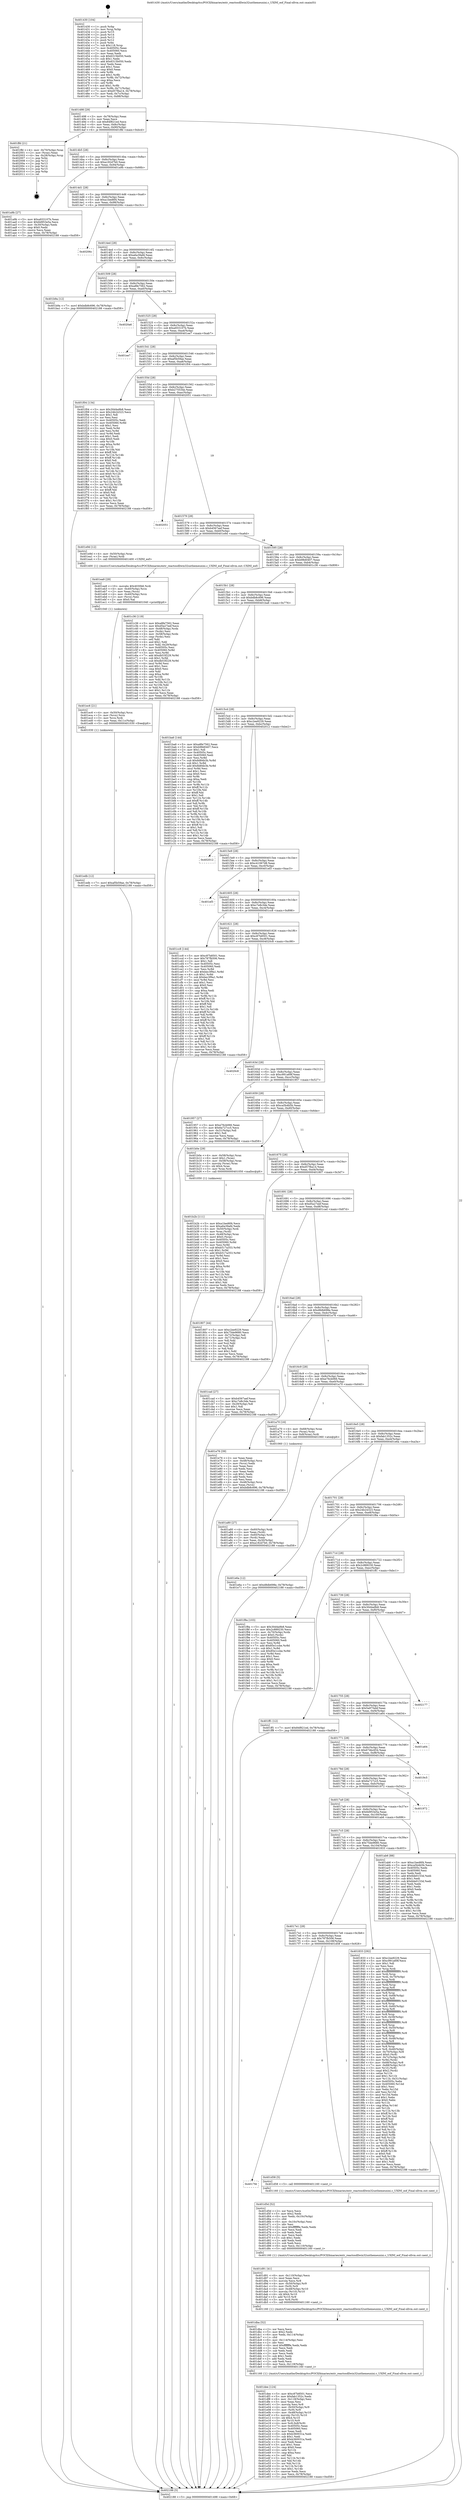 digraph "0x401430" {
  label = "0x401430 (/mnt/c/Users/mathe/Desktop/tcc/POCII/binaries/extr_reactosdllwin32uxthemeuxini.c_UXINI_eof_Final-ollvm.out::main(0))"
  labelloc = "t"
  node[shape=record]

  Entry [label="",width=0.3,height=0.3,shape=circle,fillcolor=black,style=filled]
  "0x401498" [label="{
     0x401498 [29]\l
     | [instrs]\l
     &nbsp;&nbsp;0x401498 \<+3\>: mov -0x78(%rbp),%eax\l
     &nbsp;&nbsp;0x40149b \<+2\>: mov %eax,%ecx\l
     &nbsp;&nbsp;0x40149d \<+6\>: sub $0x84f821ed,%ecx\l
     &nbsp;&nbsp;0x4014a3 \<+6\>: mov %eax,-0x8c(%rbp)\l
     &nbsp;&nbsp;0x4014a9 \<+6\>: mov %ecx,-0x90(%rbp)\l
     &nbsp;&nbsp;0x4014af \<+6\>: je 0000000000401ffd \<main+0xbcd\>\l
  }"]
  "0x401ffd" [label="{
     0x401ffd [21]\l
     | [instrs]\l
     &nbsp;&nbsp;0x401ffd \<+4\>: mov -0x70(%rbp),%rax\l
     &nbsp;&nbsp;0x402001 \<+2\>: mov (%rax),%eax\l
     &nbsp;&nbsp;0x402003 \<+4\>: lea -0x28(%rbp),%rsp\l
     &nbsp;&nbsp;0x402007 \<+1\>: pop %rbx\l
     &nbsp;&nbsp;0x402008 \<+2\>: pop %r12\l
     &nbsp;&nbsp;0x40200a \<+2\>: pop %r13\l
     &nbsp;&nbsp;0x40200c \<+2\>: pop %r14\l
     &nbsp;&nbsp;0x40200e \<+2\>: pop %r15\l
     &nbsp;&nbsp;0x402010 \<+1\>: pop %rbp\l
     &nbsp;&nbsp;0x402011 \<+1\>: ret\l
  }"]
  "0x4014b5" [label="{
     0x4014b5 [28]\l
     | [instrs]\l
     &nbsp;&nbsp;0x4014b5 \<+5\>: jmp 00000000004014ba \<main+0x8a\>\l
     &nbsp;&nbsp;0x4014ba \<+6\>: mov -0x8c(%rbp),%eax\l
     &nbsp;&nbsp;0x4014c0 \<+5\>: sub $0xa182d7b0,%eax\l
     &nbsp;&nbsp;0x4014c5 \<+6\>: mov %eax,-0x94(%rbp)\l
     &nbsp;&nbsp;0x4014cb \<+6\>: je 0000000000401a9b \<main+0x66b\>\l
  }"]
  Exit [label="",width=0.3,height=0.3,shape=circle,fillcolor=black,style=filled,peripheries=2]
  "0x401a9b" [label="{
     0x401a9b [27]\l
     | [instrs]\l
     &nbsp;&nbsp;0x401a9b \<+5\>: mov $0xa933107b,%eax\l
     &nbsp;&nbsp;0x401aa0 \<+5\>: mov $0x6d953e5a,%ecx\l
     &nbsp;&nbsp;0x401aa5 \<+3\>: mov -0x30(%rbp),%edx\l
     &nbsp;&nbsp;0x401aa8 \<+3\>: cmp $0x0,%edx\l
     &nbsp;&nbsp;0x401aab \<+3\>: cmove %ecx,%eax\l
     &nbsp;&nbsp;0x401aae \<+3\>: mov %eax,-0x78(%rbp)\l
     &nbsp;&nbsp;0x401ab1 \<+5\>: jmp 0000000000402188 \<main+0xd58\>\l
  }"]
  "0x4014d1" [label="{
     0x4014d1 [28]\l
     | [instrs]\l
     &nbsp;&nbsp;0x4014d1 \<+5\>: jmp 00000000004014d6 \<main+0xa6\>\l
     &nbsp;&nbsp;0x4014d6 \<+6\>: mov -0x8c(%rbp),%eax\l
     &nbsp;&nbsp;0x4014dc \<+5\>: sub $0xa1bed6f4,%eax\l
     &nbsp;&nbsp;0x4014e1 \<+6\>: mov %eax,-0x98(%rbp)\l
     &nbsp;&nbsp;0x4014e7 \<+6\>: je 000000000040206c \<main+0xc3c\>\l
  }"]
  "0x401edb" [label="{
     0x401edb [12]\l
     | [instrs]\l
     &nbsp;&nbsp;0x401edb \<+7\>: movl $0xaf5b59ae,-0x78(%rbp)\l
     &nbsp;&nbsp;0x401ee2 \<+5\>: jmp 0000000000402188 \<main+0xd58\>\l
  }"]
  "0x40206c" [label="{
     0x40206c\l
  }", style=dashed]
  "0x4014ed" [label="{
     0x4014ed [28]\l
     | [instrs]\l
     &nbsp;&nbsp;0x4014ed \<+5\>: jmp 00000000004014f2 \<main+0xc2\>\l
     &nbsp;&nbsp;0x4014f2 \<+6\>: mov -0x8c(%rbp),%eax\l
     &nbsp;&nbsp;0x4014f8 \<+5\>: sub $0xa6a39afd,%eax\l
     &nbsp;&nbsp;0x4014fd \<+6\>: mov %eax,-0x9c(%rbp)\l
     &nbsp;&nbsp;0x401503 \<+6\>: je 0000000000401b9a \<main+0x76a\>\l
  }"]
  "0x401ec6" [label="{
     0x401ec6 [21]\l
     | [instrs]\l
     &nbsp;&nbsp;0x401ec6 \<+4\>: mov -0x50(%rbp),%rcx\l
     &nbsp;&nbsp;0x401eca \<+3\>: mov (%rcx),%rcx\l
     &nbsp;&nbsp;0x401ecd \<+3\>: mov %rcx,%rdi\l
     &nbsp;&nbsp;0x401ed0 \<+6\>: mov %eax,-0x11c(%rbp)\l
     &nbsp;&nbsp;0x401ed6 \<+5\>: call 0000000000401030 \<free@plt\>\l
     | [calls]\l
     &nbsp;&nbsp;0x401030 \{1\} (unknown)\l
  }"]
  "0x401b9a" [label="{
     0x401b9a [12]\l
     | [instrs]\l
     &nbsp;&nbsp;0x401b9a \<+7\>: movl $0xbdb8c696,-0x78(%rbp)\l
     &nbsp;&nbsp;0x401ba1 \<+5\>: jmp 0000000000402188 \<main+0xd58\>\l
  }"]
  "0x401509" [label="{
     0x401509 [28]\l
     | [instrs]\l
     &nbsp;&nbsp;0x401509 \<+5\>: jmp 000000000040150e \<main+0xde\>\l
     &nbsp;&nbsp;0x40150e \<+6\>: mov -0x8c(%rbp),%eax\l
     &nbsp;&nbsp;0x401514 \<+5\>: sub $0xa8fe7562,%eax\l
     &nbsp;&nbsp;0x401519 \<+6\>: mov %eax,-0xa0(%rbp)\l
     &nbsp;&nbsp;0x40151f \<+6\>: je 00000000004020a6 \<main+0xc76\>\l
  }"]
  "0x401ea9" [label="{
     0x401ea9 [29]\l
     | [instrs]\l
     &nbsp;&nbsp;0x401ea9 \<+10\>: movabs $0x4030b6,%rdi\l
     &nbsp;&nbsp;0x401eb3 \<+4\>: mov -0x40(%rbp),%rcx\l
     &nbsp;&nbsp;0x401eb7 \<+2\>: mov %eax,(%rcx)\l
     &nbsp;&nbsp;0x401eb9 \<+4\>: mov -0x40(%rbp),%rcx\l
     &nbsp;&nbsp;0x401ebd \<+2\>: mov (%rcx),%esi\l
     &nbsp;&nbsp;0x401ebf \<+2\>: mov $0x0,%al\l
     &nbsp;&nbsp;0x401ec1 \<+5\>: call 0000000000401040 \<printf@plt\>\l
     | [calls]\l
     &nbsp;&nbsp;0x401040 \{1\} (unknown)\l
  }"]
  "0x4020a6" [label="{
     0x4020a6\l
  }", style=dashed]
  "0x401525" [label="{
     0x401525 [28]\l
     | [instrs]\l
     &nbsp;&nbsp;0x401525 \<+5\>: jmp 000000000040152a \<main+0xfa\>\l
     &nbsp;&nbsp;0x40152a \<+6\>: mov -0x8c(%rbp),%eax\l
     &nbsp;&nbsp;0x401530 \<+5\>: sub $0xa933107b,%eax\l
     &nbsp;&nbsp;0x401535 \<+6\>: mov %eax,-0xa4(%rbp)\l
     &nbsp;&nbsp;0x40153b \<+6\>: je 0000000000401ee7 \<main+0xab7\>\l
  }"]
  "0x401dee" [label="{
     0x401dee [124]\l
     | [instrs]\l
     &nbsp;&nbsp;0x401dee \<+5\>: mov $0xc87b8501,%ecx\l
     &nbsp;&nbsp;0x401df3 \<+5\>: mov $0xfab1352c,%edx\l
     &nbsp;&nbsp;0x401df8 \<+6\>: mov -0x118(%rbp),%esi\l
     &nbsp;&nbsp;0x401dfe \<+3\>: imul %eax,%esi\l
     &nbsp;&nbsp;0x401e01 \<+3\>: movslq %esi,%r8\l
     &nbsp;&nbsp;0x401e04 \<+4\>: mov -0x50(%rbp),%r9\l
     &nbsp;&nbsp;0x401e08 \<+3\>: mov (%r9),%r9\l
     &nbsp;&nbsp;0x401e0b \<+4\>: mov -0x48(%rbp),%r10\l
     &nbsp;&nbsp;0x401e0f \<+3\>: movslq (%r10),%r10\l
     &nbsp;&nbsp;0x401e12 \<+4\>: shl $0x4,%r10\l
     &nbsp;&nbsp;0x401e16 \<+3\>: add %r10,%r9\l
     &nbsp;&nbsp;0x401e19 \<+4\>: mov %r8,0x8(%r9)\l
     &nbsp;&nbsp;0x401e1d \<+7\>: mov 0x40505c,%eax\l
     &nbsp;&nbsp;0x401e24 \<+7\>: mov 0x405060,%esi\l
     &nbsp;&nbsp;0x401e2b \<+2\>: mov %eax,%edi\l
     &nbsp;&nbsp;0x401e2d \<+6\>: sub $0xb360031a,%edi\l
     &nbsp;&nbsp;0x401e33 \<+3\>: sub $0x1,%edi\l
     &nbsp;&nbsp;0x401e36 \<+6\>: add $0xb360031a,%edi\l
     &nbsp;&nbsp;0x401e3c \<+3\>: imul %edi,%eax\l
     &nbsp;&nbsp;0x401e3f \<+3\>: and $0x1,%eax\l
     &nbsp;&nbsp;0x401e42 \<+3\>: cmp $0x0,%eax\l
     &nbsp;&nbsp;0x401e45 \<+4\>: sete %r11b\l
     &nbsp;&nbsp;0x401e49 \<+3\>: cmp $0xa,%esi\l
     &nbsp;&nbsp;0x401e4c \<+3\>: setl %bl\l
     &nbsp;&nbsp;0x401e4f \<+3\>: mov %r11b,%r14b\l
     &nbsp;&nbsp;0x401e52 \<+3\>: and %bl,%r14b\l
     &nbsp;&nbsp;0x401e55 \<+3\>: xor %bl,%r11b\l
     &nbsp;&nbsp;0x401e58 \<+3\>: or %r11b,%r14b\l
     &nbsp;&nbsp;0x401e5b \<+4\>: test $0x1,%r14b\l
     &nbsp;&nbsp;0x401e5f \<+3\>: cmovne %edx,%ecx\l
     &nbsp;&nbsp;0x401e62 \<+3\>: mov %ecx,-0x78(%rbp)\l
     &nbsp;&nbsp;0x401e65 \<+5\>: jmp 0000000000402188 \<main+0xd58\>\l
  }"]
  "0x401ee7" [label="{
     0x401ee7\l
  }", style=dashed]
  "0x401541" [label="{
     0x401541 [28]\l
     | [instrs]\l
     &nbsp;&nbsp;0x401541 \<+5\>: jmp 0000000000401546 \<main+0x116\>\l
     &nbsp;&nbsp;0x401546 \<+6\>: mov -0x8c(%rbp),%eax\l
     &nbsp;&nbsp;0x40154c \<+5\>: sub $0xaf5b59ae,%eax\l
     &nbsp;&nbsp;0x401551 \<+6\>: mov %eax,-0xa8(%rbp)\l
     &nbsp;&nbsp;0x401557 \<+6\>: je 0000000000401f04 \<main+0xad4\>\l
  }"]
  "0x401dba" [label="{
     0x401dba [52]\l
     | [instrs]\l
     &nbsp;&nbsp;0x401dba \<+2\>: xor %ecx,%ecx\l
     &nbsp;&nbsp;0x401dbc \<+5\>: mov $0x2,%edx\l
     &nbsp;&nbsp;0x401dc1 \<+6\>: mov %edx,-0x114(%rbp)\l
     &nbsp;&nbsp;0x401dc7 \<+1\>: cltd\l
     &nbsp;&nbsp;0x401dc8 \<+6\>: mov -0x114(%rbp),%esi\l
     &nbsp;&nbsp;0x401dce \<+2\>: idiv %esi\l
     &nbsp;&nbsp;0x401dd0 \<+6\>: imul $0xfffffffe,%edx,%edx\l
     &nbsp;&nbsp;0x401dd6 \<+2\>: mov %ecx,%edi\l
     &nbsp;&nbsp;0x401dd8 \<+2\>: sub %edx,%edi\l
     &nbsp;&nbsp;0x401dda \<+2\>: mov %ecx,%edx\l
     &nbsp;&nbsp;0x401ddc \<+3\>: sub $0x1,%edx\l
     &nbsp;&nbsp;0x401ddf \<+2\>: add %edx,%edi\l
     &nbsp;&nbsp;0x401de1 \<+2\>: sub %edi,%ecx\l
     &nbsp;&nbsp;0x401de3 \<+6\>: mov %ecx,-0x118(%rbp)\l
     &nbsp;&nbsp;0x401de9 \<+5\>: call 0000000000401160 \<next_i\>\l
     | [calls]\l
     &nbsp;&nbsp;0x401160 \{1\} (/mnt/c/Users/mathe/Desktop/tcc/POCII/binaries/extr_reactosdllwin32uxthemeuxini.c_UXINI_eof_Final-ollvm.out::next_i)\l
  }"]
  "0x401f04" [label="{
     0x401f04 [134]\l
     | [instrs]\l
     &nbsp;&nbsp;0x401f04 \<+5\>: mov $0x30d4a9b8,%eax\l
     &nbsp;&nbsp;0x401f09 \<+5\>: mov $0x24b24323,%ecx\l
     &nbsp;&nbsp;0x401f0e \<+2\>: mov $0x1,%dl\l
     &nbsp;&nbsp;0x401f10 \<+2\>: xor %esi,%esi\l
     &nbsp;&nbsp;0x401f12 \<+7\>: mov 0x40505c,%edi\l
     &nbsp;&nbsp;0x401f19 \<+8\>: mov 0x405060,%r8d\l
     &nbsp;&nbsp;0x401f21 \<+3\>: sub $0x1,%esi\l
     &nbsp;&nbsp;0x401f24 \<+3\>: mov %edi,%r9d\l
     &nbsp;&nbsp;0x401f27 \<+3\>: add %esi,%r9d\l
     &nbsp;&nbsp;0x401f2a \<+4\>: imul %r9d,%edi\l
     &nbsp;&nbsp;0x401f2e \<+3\>: and $0x1,%edi\l
     &nbsp;&nbsp;0x401f31 \<+3\>: cmp $0x0,%edi\l
     &nbsp;&nbsp;0x401f34 \<+4\>: sete %r10b\l
     &nbsp;&nbsp;0x401f38 \<+4\>: cmp $0xa,%r8d\l
     &nbsp;&nbsp;0x401f3c \<+4\>: setl %r11b\l
     &nbsp;&nbsp;0x401f40 \<+3\>: mov %r10b,%bl\l
     &nbsp;&nbsp;0x401f43 \<+3\>: xor $0xff,%bl\l
     &nbsp;&nbsp;0x401f46 \<+3\>: mov %r11b,%r14b\l
     &nbsp;&nbsp;0x401f49 \<+4\>: xor $0xff,%r14b\l
     &nbsp;&nbsp;0x401f4d \<+3\>: xor $0x0,%dl\l
     &nbsp;&nbsp;0x401f50 \<+3\>: mov %bl,%r15b\l
     &nbsp;&nbsp;0x401f53 \<+4\>: and $0x0,%r15b\l
     &nbsp;&nbsp;0x401f57 \<+3\>: and %dl,%r10b\l
     &nbsp;&nbsp;0x401f5a \<+3\>: mov %r14b,%r12b\l
     &nbsp;&nbsp;0x401f5d \<+4\>: and $0x0,%r12b\l
     &nbsp;&nbsp;0x401f61 \<+3\>: and %dl,%r11b\l
     &nbsp;&nbsp;0x401f64 \<+3\>: or %r10b,%r15b\l
     &nbsp;&nbsp;0x401f67 \<+3\>: or %r11b,%r12b\l
     &nbsp;&nbsp;0x401f6a \<+3\>: xor %r12b,%r15b\l
     &nbsp;&nbsp;0x401f6d \<+3\>: or %r14b,%bl\l
     &nbsp;&nbsp;0x401f70 \<+3\>: xor $0xff,%bl\l
     &nbsp;&nbsp;0x401f73 \<+3\>: or $0x0,%dl\l
     &nbsp;&nbsp;0x401f76 \<+2\>: and %dl,%bl\l
     &nbsp;&nbsp;0x401f78 \<+3\>: or %bl,%r15b\l
     &nbsp;&nbsp;0x401f7b \<+4\>: test $0x1,%r15b\l
     &nbsp;&nbsp;0x401f7f \<+3\>: cmovne %ecx,%eax\l
     &nbsp;&nbsp;0x401f82 \<+3\>: mov %eax,-0x78(%rbp)\l
     &nbsp;&nbsp;0x401f85 \<+5\>: jmp 0000000000402188 \<main+0xd58\>\l
  }"]
  "0x40155d" [label="{
     0x40155d [28]\l
     | [instrs]\l
     &nbsp;&nbsp;0x40155d \<+5\>: jmp 0000000000401562 \<main+0x132\>\l
     &nbsp;&nbsp;0x401562 \<+6\>: mov -0x8c(%rbp),%eax\l
     &nbsp;&nbsp;0x401568 \<+5\>: sub $0xb275534e,%eax\l
     &nbsp;&nbsp;0x40156d \<+6\>: mov %eax,-0xac(%rbp)\l
     &nbsp;&nbsp;0x401573 \<+6\>: je 0000000000402051 \<main+0xc21\>\l
  }"]
  "0x401d91" [label="{
     0x401d91 [41]\l
     | [instrs]\l
     &nbsp;&nbsp;0x401d91 \<+6\>: mov -0x110(%rbp),%ecx\l
     &nbsp;&nbsp;0x401d97 \<+3\>: imul %eax,%ecx\l
     &nbsp;&nbsp;0x401d9a \<+3\>: movslq %ecx,%r8\l
     &nbsp;&nbsp;0x401d9d \<+4\>: mov -0x50(%rbp),%r9\l
     &nbsp;&nbsp;0x401da1 \<+3\>: mov (%r9),%r9\l
     &nbsp;&nbsp;0x401da4 \<+4\>: mov -0x48(%rbp),%r10\l
     &nbsp;&nbsp;0x401da8 \<+3\>: movslq (%r10),%r10\l
     &nbsp;&nbsp;0x401dab \<+4\>: shl $0x4,%r10\l
     &nbsp;&nbsp;0x401daf \<+3\>: add %r10,%r9\l
     &nbsp;&nbsp;0x401db2 \<+3\>: mov %r8,(%r9)\l
     &nbsp;&nbsp;0x401db5 \<+5\>: call 0000000000401160 \<next_i\>\l
     | [calls]\l
     &nbsp;&nbsp;0x401160 \{1\} (/mnt/c/Users/mathe/Desktop/tcc/POCII/binaries/extr_reactosdllwin32uxthemeuxini.c_UXINI_eof_Final-ollvm.out::next_i)\l
  }"]
  "0x402051" [label="{
     0x402051\l
  }", style=dashed]
  "0x401579" [label="{
     0x401579 [28]\l
     | [instrs]\l
     &nbsp;&nbsp;0x401579 \<+5\>: jmp 000000000040157e \<main+0x14e\>\l
     &nbsp;&nbsp;0x40157e \<+6\>: mov -0x8c(%rbp),%eax\l
     &nbsp;&nbsp;0x401584 \<+5\>: sub $0xb4567aef,%eax\l
     &nbsp;&nbsp;0x401589 \<+6\>: mov %eax,-0xb0(%rbp)\l
     &nbsp;&nbsp;0x40158f \<+6\>: je 0000000000401e9d \<main+0xa6d\>\l
  }"]
  "0x401d5d" [label="{
     0x401d5d [52]\l
     | [instrs]\l
     &nbsp;&nbsp;0x401d5d \<+2\>: xor %ecx,%ecx\l
     &nbsp;&nbsp;0x401d5f \<+5\>: mov $0x2,%edx\l
     &nbsp;&nbsp;0x401d64 \<+6\>: mov %edx,-0x10c(%rbp)\l
     &nbsp;&nbsp;0x401d6a \<+1\>: cltd\l
     &nbsp;&nbsp;0x401d6b \<+6\>: mov -0x10c(%rbp),%esi\l
     &nbsp;&nbsp;0x401d71 \<+2\>: idiv %esi\l
     &nbsp;&nbsp;0x401d73 \<+6\>: imul $0xfffffffe,%edx,%edx\l
     &nbsp;&nbsp;0x401d79 \<+2\>: mov %ecx,%edi\l
     &nbsp;&nbsp;0x401d7b \<+2\>: sub %edx,%edi\l
     &nbsp;&nbsp;0x401d7d \<+2\>: mov %ecx,%edx\l
     &nbsp;&nbsp;0x401d7f \<+3\>: sub $0x1,%edx\l
     &nbsp;&nbsp;0x401d82 \<+2\>: add %edx,%edi\l
     &nbsp;&nbsp;0x401d84 \<+2\>: sub %edi,%ecx\l
     &nbsp;&nbsp;0x401d86 \<+6\>: mov %ecx,-0x110(%rbp)\l
     &nbsp;&nbsp;0x401d8c \<+5\>: call 0000000000401160 \<next_i\>\l
     | [calls]\l
     &nbsp;&nbsp;0x401160 \{1\} (/mnt/c/Users/mathe/Desktop/tcc/POCII/binaries/extr_reactosdllwin32uxthemeuxini.c_UXINI_eof_Final-ollvm.out::next_i)\l
  }"]
  "0x401e9d" [label="{
     0x401e9d [12]\l
     | [instrs]\l
     &nbsp;&nbsp;0x401e9d \<+4\>: mov -0x50(%rbp),%rax\l
     &nbsp;&nbsp;0x401ea1 \<+3\>: mov (%rax),%rdi\l
     &nbsp;&nbsp;0x401ea4 \<+5\>: call 0000000000401400 \<UXINI_eof\>\l
     | [calls]\l
     &nbsp;&nbsp;0x401400 \{1\} (/mnt/c/Users/mathe/Desktop/tcc/POCII/binaries/extr_reactosdllwin32uxthemeuxini.c_UXINI_eof_Final-ollvm.out::UXINI_eof)\l
  }"]
  "0x401595" [label="{
     0x401595 [28]\l
     | [instrs]\l
     &nbsp;&nbsp;0x401595 \<+5\>: jmp 000000000040159a \<main+0x16a\>\l
     &nbsp;&nbsp;0x40159a \<+6\>: mov -0x8c(%rbp),%eax\l
     &nbsp;&nbsp;0x4015a0 \<+5\>: sub $0xb98d0407,%eax\l
     &nbsp;&nbsp;0x4015a5 \<+6\>: mov %eax,-0xb4(%rbp)\l
     &nbsp;&nbsp;0x4015ab \<+6\>: je 0000000000401c36 \<main+0x806\>\l
  }"]
  "0x4017fd" [label="{
     0x4017fd\l
  }", style=dashed]
  "0x401c36" [label="{
     0x401c36 [119]\l
     | [instrs]\l
     &nbsp;&nbsp;0x401c36 \<+5\>: mov $0xa8fe7562,%eax\l
     &nbsp;&nbsp;0x401c3b \<+5\>: mov $0xd5a27eef,%ecx\l
     &nbsp;&nbsp;0x401c40 \<+4\>: mov -0x48(%rbp),%rdx\l
     &nbsp;&nbsp;0x401c44 \<+2\>: mov (%rdx),%esi\l
     &nbsp;&nbsp;0x401c46 \<+4\>: mov -0x58(%rbp),%rdx\l
     &nbsp;&nbsp;0x401c4a \<+2\>: cmp (%rdx),%esi\l
     &nbsp;&nbsp;0x401c4c \<+4\>: setl %dil\l
     &nbsp;&nbsp;0x401c50 \<+4\>: and $0x1,%dil\l
     &nbsp;&nbsp;0x401c54 \<+4\>: mov %dil,-0x29(%rbp)\l
     &nbsp;&nbsp;0x401c58 \<+7\>: mov 0x40505c,%esi\l
     &nbsp;&nbsp;0x401c5f \<+8\>: mov 0x405060,%r8d\l
     &nbsp;&nbsp;0x401c67 \<+3\>: mov %esi,%r9d\l
     &nbsp;&nbsp;0x401c6a \<+7\>: add $0xdb53f229,%r9d\l
     &nbsp;&nbsp;0x401c71 \<+4\>: sub $0x1,%r9d\l
     &nbsp;&nbsp;0x401c75 \<+7\>: sub $0xdb53f229,%r9d\l
     &nbsp;&nbsp;0x401c7c \<+4\>: imul %r9d,%esi\l
     &nbsp;&nbsp;0x401c80 \<+3\>: and $0x1,%esi\l
     &nbsp;&nbsp;0x401c83 \<+3\>: cmp $0x0,%esi\l
     &nbsp;&nbsp;0x401c86 \<+4\>: sete %dil\l
     &nbsp;&nbsp;0x401c8a \<+4\>: cmp $0xa,%r8d\l
     &nbsp;&nbsp;0x401c8e \<+4\>: setl %r10b\l
     &nbsp;&nbsp;0x401c92 \<+3\>: mov %dil,%r11b\l
     &nbsp;&nbsp;0x401c95 \<+3\>: and %r10b,%r11b\l
     &nbsp;&nbsp;0x401c98 \<+3\>: xor %r10b,%dil\l
     &nbsp;&nbsp;0x401c9b \<+3\>: or %dil,%r11b\l
     &nbsp;&nbsp;0x401c9e \<+4\>: test $0x1,%r11b\l
     &nbsp;&nbsp;0x401ca2 \<+3\>: cmovne %ecx,%eax\l
     &nbsp;&nbsp;0x401ca5 \<+3\>: mov %eax,-0x78(%rbp)\l
     &nbsp;&nbsp;0x401ca8 \<+5\>: jmp 0000000000402188 \<main+0xd58\>\l
  }"]
  "0x4015b1" [label="{
     0x4015b1 [28]\l
     | [instrs]\l
     &nbsp;&nbsp;0x4015b1 \<+5\>: jmp 00000000004015b6 \<main+0x186\>\l
     &nbsp;&nbsp;0x4015b6 \<+6\>: mov -0x8c(%rbp),%eax\l
     &nbsp;&nbsp;0x4015bc \<+5\>: sub $0xbdb8c696,%eax\l
     &nbsp;&nbsp;0x4015c1 \<+6\>: mov %eax,-0xb8(%rbp)\l
     &nbsp;&nbsp;0x4015c7 \<+6\>: je 0000000000401ba6 \<main+0x776\>\l
  }"]
  "0x401d58" [label="{
     0x401d58 [5]\l
     | [instrs]\l
     &nbsp;&nbsp;0x401d58 \<+5\>: call 0000000000401160 \<next_i\>\l
     | [calls]\l
     &nbsp;&nbsp;0x401160 \{1\} (/mnt/c/Users/mathe/Desktop/tcc/POCII/binaries/extr_reactosdllwin32uxthemeuxini.c_UXINI_eof_Final-ollvm.out::next_i)\l
  }"]
  "0x401ba6" [label="{
     0x401ba6 [144]\l
     | [instrs]\l
     &nbsp;&nbsp;0x401ba6 \<+5\>: mov $0xa8fe7562,%eax\l
     &nbsp;&nbsp;0x401bab \<+5\>: mov $0xb98d0407,%ecx\l
     &nbsp;&nbsp;0x401bb0 \<+2\>: mov $0x1,%dl\l
     &nbsp;&nbsp;0x401bb2 \<+7\>: mov 0x40505c,%esi\l
     &nbsp;&nbsp;0x401bb9 \<+7\>: mov 0x405060,%edi\l
     &nbsp;&nbsp;0x401bc0 \<+3\>: mov %esi,%r8d\l
     &nbsp;&nbsp;0x401bc3 \<+7\>: sub $0x8d84b3b,%r8d\l
     &nbsp;&nbsp;0x401bca \<+4\>: sub $0x1,%r8d\l
     &nbsp;&nbsp;0x401bce \<+7\>: add $0x8d84b3b,%r8d\l
     &nbsp;&nbsp;0x401bd5 \<+4\>: imul %r8d,%esi\l
     &nbsp;&nbsp;0x401bd9 \<+3\>: and $0x1,%esi\l
     &nbsp;&nbsp;0x401bdc \<+3\>: cmp $0x0,%esi\l
     &nbsp;&nbsp;0x401bdf \<+4\>: sete %r9b\l
     &nbsp;&nbsp;0x401be3 \<+3\>: cmp $0xa,%edi\l
     &nbsp;&nbsp;0x401be6 \<+4\>: setl %r10b\l
     &nbsp;&nbsp;0x401bea \<+3\>: mov %r9b,%r11b\l
     &nbsp;&nbsp;0x401bed \<+4\>: xor $0xff,%r11b\l
     &nbsp;&nbsp;0x401bf1 \<+3\>: mov %r10b,%bl\l
     &nbsp;&nbsp;0x401bf4 \<+3\>: xor $0xff,%bl\l
     &nbsp;&nbsp;0x401bf7 \<+3\>: xor $0x1,%dl\l
     &nbsp;&nbsp;0x401bfa \<+3\>: mov %r11b,%r14b\l
     &nbsp;&nbsp;0x401bfd \<+4\>: and $0xff,%r14b\l
     &nbsp;&nbsp;0x401c01 \<+3\>: and %dl,%r9b\l
     &nbsp;&nbsp;0x401c04 \<+3\>: mov %bl,%r15b\l
     &nbsp;&nbsp;0x401c07 \<+4\>: and $0xff,%r15b\l
     &nbsp;&nbsp;0x401c0b \<+3\>: and %dl,%r10b\l
     &nbsp;&nbsp;0x401c0e \<+3\>: or %r9b,%r14b\l
     &nbsp;&nbsp;0x401c11 \<+3\>: or %r10b,%r15b\l
     &nbsp;&nbsp;0x401c14 \<+3\>: xor %r15b,%r14b\l
     &nbsp;&nbsp;0x401c17 \<+3\>: or %bl,%r11b\l
     &nbsp;&nbsp;0x401c1a \<+4\>: xor $0xff,%r11b\l
     &nbsp;&nbsp;0x401c1e \<+3\>: or $0x1,%dl\l
     &nbsp;&nbsp;0x401c21 \<+3\>: and %dl,%r11b\l
     &nbsp;&nbsp;0x401c24 \<+3\>: or %r11b,%r14b\l
     &nbsp;&nbsp;0x401c27 \<+4\>: test $0x1,%r14b\l
     &nbsp;&nbsp;0x401c2b \<+3\>: cmovne %ecx,%eax\l
     &nbsp;&nbsp;0x401c2e \<+3\>: mov %eax,-0x78(%rbp)\l
     &nbsp;&nbsp;0x401c31 \<+5\>: jmp 0000000000402188 \<main+0xd58\>\l
  }"]
  "0x4015cd" [label="{
     0x4015cd [28]\l
     | [instrs]\l
     &nbsp;&nbsp;0x4015cd \<+5\>: jmp 00000000004015d2 \<main+0x1a2\>\l
     &nbsp;&nbsp;0x4015d2 \<+6\>: mov -0x8c(%rbp),%eax\l
     &nbsp;&nbsp;0x4015d8 \<+5\>: sub $0xc2ee9229,%eax\l
     &nbsp;&nbsp;0x4015dd \<+6\>: mov %eax,-0xbc(%rbp)\l
     &nbsp;&nbsp;0x4015e3 \<+6\>: je 0000000000402012 \<main+0xbe2\>\l
  }"]
  "0x401b2b" [label="{
     0x401b2b [111]\l
     | [instrs]\l
     &nbsp;&nbsp;0x401b2b \<+5\>: mov $0xa1bed6f4,%ecx\l
     &nbsp;&nbsp;0x401b30 \<+5\>: mov $0xa6a39afd,%edx\l
     &nbsp;&nbsp;0x401b35 \<+4\>: mov -0x50(%rbp),%rdi\l
     &nbsp;&nbsp;0x401b39 \<+3\>: mov %rax,(%rdi)\l
     &nbsp;&nbsp;0x401b3c \<+4\>: mov -0x48(%rbp),%rax\l
     &nbsp;&nbsp;0x401b40 \<+6\>: movl $0x0,(%rax)\l
     &nbsp;&nbsp;0x401b46 \<+7\>: mov 0x40505c,%esi\l
     &nbsp;&nbsp;0x401b4d \<+8\>: mov 0x405060,%r8d\l
     &nbsp;&nbsp;0x401b55 \<+3\>: mov %esi,%r9d\l
     &nbsp;&nbsp;0x401b58 \<+7\>: sub $0xb517a353,%r9d\l
     &nbsp;&nbsp;0x401b5f \<+4\>: sub $0x1,%r9d\l
     &nbsp;&nbsp;0x401b63 \<+7\>: add $0xb517a353,%r9d\l
     &nbsp;&nbsp;0x401b6a \<+4\>: imul %r9d,%esi\l
     &nbsp;&nbsp;0x401b6e \<+3\>: and $0x1,%esi\l
     &nbsp;&nbsp;0x401b71 \<+3\>: cmp $0x0,%esi\l
     &nbsp;&nbsp;0x401b74 \<+4\>: sete %r10b\l
     &nbsp;&nbsp;0x401b78 \<+4\>: cmp $0xa,%r8d\l
     &nbsp;&nbsp;0x401b7c \<+4\>: setl %r11b\l
     &nbsp;&nbsp;0x401b80 \<+3\>: mov %r10b,%bl\l
     &nbsp;&nbsp;0x401b83 \<+3\>: and %r11b,%bl\l
     &nbsp;&nbsp;0x401b86 \<+3\>: xor %r11b,%r10b\l
     &nbsp;&nbsp;0x401b89 \<+3\>: or %r10b,%bl\l
     &nbsp;&nbsp;0x401b8c \<+3\>: test $0x1,%bl\l
     &nbsp;&nbsp;0x401b8f \<+3\>: cmovne %edx,%ecx\l
     &nbsp;&nbsp;0x401b92 \<+3\>: mov %ecx,-0x78(%rbp)\l
     &nbsp;&nbsp;0x401b95 \<+5\>: jmp 0000000000402188 \<main+0xd58\>\l
  }"]
  "0x402012" [label="{
     0x402012\l
  }", style=dashed]
  "0x4015e9" [label="{
     0x4015e9 [28]\l
     | [instrs]\l
     &nbsp;&nbsp;0x4015e9 \<+5\>: jmp 00000000004015ee \<main+0x1be\>\l
     &nbsp;&nbsp;0x4015ee \<+6\>: mov -0x8c(%rbp),%eax\l
     &nbsp;&nbsp;0x4015f4 \<+5\>: sub $0xc41067d8,%eax\l
     &nbsp;&nbsp;0x4015f9 \<+6\>: mov %eax,-0xc0(%rbp)\l
     &nbsp;&nbsp;0x4015ff \<+6\>: je 0000000000401ef3 \<main+0xac3\>\l
  }"]
  "0x401a80" [label="{
     0x401a80 [27]\l
     | [instrs]\l
     &nbsp;&nbsp;0x401a80 \<+4\>: mov -0x60(%rbp),%rdi\l
     &nbsp;&nbsp;0x401a84 \<+2\>: mov %eax,(%rdi)\l
     &nbsp;&nbsp;0x401a86 \<+4\>: mov -0x60(%rbp),%rdi\l
     &nbsp;&nbsp;0x401a8a \<+2\>: mov (%rdi),%eax\l
     &nbsp;&nbsp;0x401a8c \<+3\>: mov %eax,-0x30(%rbp)\l
     &nbsp;&nbsp;0x401a8f \<+7\>: movl $0xa182d7b0,-0x78(%rbp)\l
     &nbsp;&nbsp;0x401a96 \<+5\>: jmp 0000000000402188 \<main+0xd58\>\l
  }"]
  "0x401ef3" [label="{
     0x401ef3\l
  }", style=dashed]
  "0x401605" [label="{
     0x401605 [28]\l
     | [instrs]\l
     &nbsp;&nbsp;0x401605 \<+5\>: jmp 000000000040160a \<main+0x1da\>\l
     &nbsp;&nbsp;0x40160a \<+6\>: mov -0x8c(%rbp),%eax\l
     &nbsp;&nbsp;0x401610 \<+5\>: sub $0xc7e8c3de,%eax\l
     &nbsp;&nbsp;0x401615 \<+6\>: mov %eax,-0xc4(%rbp)\l
     &nbsp;&nbsp;0x40161b \<+6\>: je 0000000000401cc8 \<main+0x898\>\l
  }"]
  "0x4017e1" [label="{
     0x4017e1 [28]\l
     | [instrs]\l
     &nbsp;&nbsp;0x4017e1 \<+5\>: jmp 00000000004017e6 \<main+0x3b6\>\l
     &nbsp;&nbsp;0x4017e6 \<+6\>: mov -0x8c(%rbp),%eax\l
     &nbsp;&nbsp;0x4017ec \<+5\>: sub $0x787fb506,%eax\l
     &nbsp;&nbsp;0x4017f1 \<+6\>: mov %eax,-0x108(%rbp)\l
     &nbsp;&nbsp;0x4017f7 \<+6\>: je 0000000000401d58 \<main+0x928\>\l
  }"]
  "0x401cc8" [label="{
     0x401cc8 [144]\l
     | [instrs]\l
     &nbsp;&nbsp;0x401cc8 \<+5\>: mov $0xc87b8501,%eax\l
     &nbsp;&nbsp;0x401ccd \<+5\>: mov $0x787fb506,%ecx\l
     &nbsp;&nbsp;0x401cd2 \<+2\>: mov $0x1,%dl\l
     &nbsp;&nbsp;0x401cd4 \<+7\>: mov 0x40505c,%esi\l
     &nbsp;&nbsp;0x401cdb \<+7\>: mov 0x405060,%edi\l
     &nbsp;&nbsp;0x401ce2 \<+3\>: mov %esi,%r8d\l
     &nbsp;&nbsp;0x401ce5 \<+7\>: add $0xbec3f9a1,%r8d\l
     &nbsp;&nbsp;0x401cec \<+4\>: sub $0x1,%r8d\l
     &nbsp;&nbsp;0x401cf0 \<+7\>: sub $0xbec3f9a1,%r8d\l
     &nbsp;&nbsp;0x401cf7 \<+4\>: imul %r8d,%esi\l
     &nbsp;&nbsp;0x401cfb \<+3\>: and $0x1,%esi\l
     &nbsp;&nbsp;0x401cfe \<+3\>: cmp $0x0,%esi\l
     &nbsp;&nbsp;0x401d01 \<+4\>: sete %r9b\l
     &nbsp;&nbsp;0x401d05 \<+3\>: cmp $0xa,%edi\l
     &nbsp;&nbsp;0x401d08 \<+4\>: setl %r10b\l
     &nbsp;&nbsp;0x401d0c \<+3\>: mov %r9b,%r11b\l
     &nbsp;&nbsp;0x401d0f \<+4\>: xor $0xff,%r11b\l
     &nbsp;&nbsp;0x401d13 \<+3\>: mov %r10b,%bl\l
     &nbsp;&nbsp;0x401d16 \<+3\>: xor $0xff,%bl\l
     &nbsp;&nbsp;0x401d19 \<+3\>: xor $0x1,%dl\l
     &nbsp;&nbsp;0x401d1c \<+3\>: mov %r11b,%r14b\l
     &nbsp;&nbsp;0x401d1f \<+4\>: and $0xff,%r14b\l
     &nbsp;&nbsp;0x401d23 \<+3\>: and %dl,%r9b\l
     &nbsp;&nbsp;0x401d26 \<+3\>: mov %bl,%r15b\l
     &nbsp;&nbsp;0x401d29 \<+4\>: and $0xff,%r15b\l
     &nbsp;&nbsp;0x401d2d \<+3\>: and %dl,%r10b\l
     &nbsp;&nbsp;0x401d30 \<+3\>: or %r9b,%r14b\l
     &nbsp;&nbsp;0x401d33 \<+3\>: or %r10b,%r15b\l
     &nbsp;&nbsp;0x401d36 \<+3\>: xor %r15b,%r14b\l
     &nbsp;&nbsp;0x401d39 \<+3\>: or %bl,%r11b\l
     &nbsp;&nbsp;0x401d3c \<+4\>: xor $0xff,%r11b\l
     &nbsp;&nbsp;0x401d40 \<+3\>: or $0x1,%dl\l
     &nbsp;&nbsp;0x401d43 \<+3\>: and %dl,%r11b\l
     &nbsp;&nbsp;0x401d46 \<+3\>: or %r11b,%r14b\l
     &nbsp;&nbsp;0x401d49 \<+4\>: test $0x1,%r14b\l
     &nbsp;&nbsp;0x401d4d \<+3\>: cmovne %ecx,%eax\l
     &nbsp;&nbsp;0x401d50 \<+3\>: mov %eax,-0x78(%rbp)\l
     &nbsp;&nbsp;0x401d53 \<+5\>: jmp 0000000000402188 \<main+0xd58\>\l
  }"]
  "0x401621" [label="{
     0x401621 [28]\l
     | [instrs]\l
     &nbsp;&nbsp;0x401621 \<+5\>: jmp 0000000000401626 \<main+0x1f6\>\l
     &nbsp;&nbsp;0x401626 \<+6\>: mov -0x8c(%rbp),%eax\l
     &nbsp;&nbsp;0x40162c \<+5\>: sub $0xc87b8501,%eax\l
     &nbsp;&nbsp;0x401631 \<+6\>: mov %eax,-0xc8(%rbp)\l
     &nbsp;&nbsp;0x401637 \<+6\>: je 00000000004020c8 \<main+0xc98\>\l
  }"]
  "0x401833" [label="{
     0x401833 [292]\l
     | [instrs]\l
     &nbsp;&nbsp;0x401833 \<+5\>: mov $0xc2ee9229,%eax\l
     &nbsp;&nbsp;0x401838 \<+5\>: mov $0xc991a69f,%ecx\l
     &nbsp;&nbsp;0x40183d \<+2\>: mov $0x1,%dl\l
     &nbsp;&nbsp;0x40183f \<+2\>: xor %esi,%esi\l
     &nbsp;&nbsp;0x401841 \<+3\>: mov %rsp,%rdi\l
     &nbsp;&nbsp;0x401844 \<+4\>: add $0xfffffffffffffff0,%rdi\l
     &nbsp;&nbsp;0x401848 \<+3\>: mov %rdi,%rsp\l
     &nbsp;&nbsp;0x40184b \<+4\>: mov %rdi,-0x70(%rbp)\l
     &nbsp;&nbsp;0x40184f \<+3\>: mov %rsp,%rdi\l
     &nbsp;&nbsp;0x401852 \<+4\>: add $0xfffffffffffffff0,%rdi\l
     &nbsp;&nbsp;0x401856 \<+3\>: mov %rdi,%rsp\l
     &nbsp;&nbsp;0x401859 \<+3\>: mov %rsp,%r8\l
     &nbsp;&nbsp;0x40185c \<+4\>: add $0xfffffffffffffff0,%r8\l
     &nbsp;&nbsp;0x401860 \<+3\>: mov %r8,%rsp\l
     &nbsp;&nbsp;0x401863 \<+4\>: mov %r8,-0x68(%rbp)\l
     &nbsp;&nbsp;0x401867 \<+3\>: mov %rsp,%r8\l
     &nbsp;&nbsp;0x40186a \<+4\>: add $0xfffffffffffffff0,%r8\l
     &nbsp;&nbsp;0x40186e \<+3\>: mov %r8,%rsp\l
     &nbsp;&nbsp;0x401871 \<+4\>: mov %r8,-0x60(%rbp)\l
     &nbsp;&nbsp;0x401875 \<+3\>: mov %rsp,%r8\l
     &nbsp;&nbsp;0x401878 \<+4\>: add $0xfffffffffffffff0,%r8\l
     &nbsp;&nbsp;0x40187c \<+3\>: mov %r8,%rsp\l
     &nbsp;&nbsp;0x40187f \<+4\>: mov %r8,-0x58(%rbp)\l
     &nbsp;&nbsp;0x401883 \<+3\>: mov %rsp,%r8\l
     &nbsp;&nbsp;0x401886 \<+4\>: add $0xfffffffffffffff0,%r8\l
     &nbsp;&nbsp;0x40188a \<+3\>: mov %r8,%rsp\l
     &nbsp;&nbsp;0x40188d \<+4\>: mov %r8,-0x50(%rbp)\l
     &nbsp;&nbsp;0x401891 \<+3\>: mov %rsp,%r8\l
     &nbsp;&nbsp;0x401894 \<+4\>: add $0xfffffffffffffff0,%r8\l
     &nbsp;&nbsp;0x401898 \<+3\>: mov %r8,%rsp\l
     &nbsp;&nbsp;0x40189b \<+4\>: mov %r8,-0x48(%rbp)\l
     &nbsp;&nbsp;0x40189f \<+3\>: mov %rsp,%r8\l
     &nbsp;&nbsp;0x4018a2 \<+4\>: add $0xfffffffffffffff0,%r8\l
     &nbsp;&nbsp;0x4018a6 \<+3\>: mov %r8,%rsp\l
     &nbsp;&nbsp;0x4018a9 \<+4\>: mov %r8,-0x40(%rbp)\l
     &nbsp;&nbsp;0x4018ad \<+4\>: mov -0x70(%rbp),%r8\l
     &nbsp;&nbsp;0x4018b1 \<+7\>: movl $0x0,(%r8)\l
     &nbsp;&nbsp;0x4018b8 \<+4\>: mov -0x7c(%rbp),%r9d\l
     &nbsp;&nbsp;0x4018bc \<+3\>: mov %r9d,(%rdi)\l
     &nbsp;&nbsp;0x4018bf \<+4\>: mov -0x68(%rbp),%r8\l
     &nbsp;&nbsp;0x4018c3 \<+7\>: mov -0x88(%rbp),%r10\l
     &nbsp;&nbsp;0x4018ca \<+3\>: mov %r10,(%r8)\l
     &nbsp;&nbsp;0x4018cd \<+3\>: cmpl $0x2,(%rdi)\l
     &nbsp;&nbsp;0x4018d0 \<+4\>: setne %r11b\l
     &nbsp;&nbsp;0x4018d4 \<+4\>: and $0x1,%r11b\l
     &nbsp;&nbsp;0x4018d8 \<+4\>: mov %r11b,-0x31(%rbp)\l
     &nbsp;&nbsp;0x4018dc \<+7\>: mov 0x40505c,%ebx\l
     &nbsp;&nbsp;0x4018e3 \<+8\>: mov 0x405060,%r14d\l
     &nbsp;&nbsp;0x4018eb \<+3\>: sub $0x1,%esi\l
     &nbsp;&nbsp;0x4018ee \<+3\>: mov %ebx,%r15d\l
     &nbsp;&nbsp;0x4018f1 \<+3\>: add %esi,%r15d\l
     &nbsp;&nbsp;0x4018f4 \<+4\>: imul %r15d,%ebx\l
     &nbsp;&nbsp;0x4018f8 \<+3\>: and $0x1,%ebx\l
     &nbsp;&nbsp;0x4018fb \<+3\>: cmp $0x0,%ebx\l
     &nbsp;&nbsp;0x4018fe \<+4\>: sete %r11b\l
     &nbsp;&nbsp;0x401902 \<+4\>: cmp $0xa,%r14d\l
     &nbsp;&nbsp;0x401906 \<+4\>: setl %r12b\l
     &nbsp;&nbsp;0x40190a \<+3\>: mov %r11b,%r13b\l
     &nbsp;&nbsp;0x40190d \<+4\>: xor $0xff,%r13b\l
     &nbsp;&nbsp;0x401911 \<+3\>: mov %r12b,%sil\l
     &nbsp;&nbsp;0x401914 \<+4\>: xor $0xff,%sil\l
     &nbsp;&nbsp;0x401918 \<+3\>: xor $0x0,%dl\l
     &nbsp;&nbsp;0x40191b \<+3\>: mov %r13b,%dil\l
     &nbsp;&nbsp;0x40191e \<+4\>: and $0x0,%dil\l
     &nbsp;&nbsp;0x401922 \<+3\>: and %dl,%r11b\l
     &nbsp;&nbsp;0x401925 \<+3\>: mov %sil,%r8b\l
     &nbsp;&nbsp;0x401928 \<+4\>: and $0x0,%r8b\l
     &nbsp;&nbsp;0x40192c \<+3\>: and %dl,%r12b\l
     &nbsp;&nbsp;0x40192f \<+3\>: or %r11b,%dil\l
     &nbsp;&nbsp;0x401932 \<+3\>: or %r12b,%r8b\l
     &nbsp;&nbsp;0x401935 \<+3\>: xor %r8b,%dil\l
     &nbsp;&nbsp;0x401938 \<+3\>: or %sil,%r13b\l
     &nbsp;&nbsp;0x40193b \<+4\>: xor $0xff,%r13b\l
     &nbsp;&nbsp;0x40193f \<+3\>: or $0x0,%dl\l
     &nbsp;&nbsp;0x401942 \<+3\>: and %dl,%r13b\l
     &nbsp;&nbsp;0x401945 \<+3\>: or %r13b,%dil\l
     &nbsp;&nbsp;0x401948 \<+4\>: test $0x1,%dil\l
     &nbsp;&nbsp;0x40194c \<+3\>: cmovne %ecx,%eax\l
     &nbsp;&nbsp;0x40194f \<+3\>: mov %eax,-0x78(%rbp)\l
     &nbsp;&nbsp;0x401952 \<+5\>: jmp 0000000000402188 \<main+0xd58\>\l
  }"]
  "0x4020c8" [label="{
     0x4020c8\l
  }", style=dashed]
  "0x40163d" [label="{
     0x40163d [28]\l
     | [instrs]\l
     &nbsp;&nbsp;0x40163d \<+5\>: jmp 0000000000401642 \<main+0x212\>\l
     &nbsp;&nbsp;0x401642 \<+6\>: mov -0x8c(%rbp),%eax\l
     &nbsp;&nbsp;0x401648 \<+5\>: sub $0xc991a69f,%eax\l
     &nbsp;&nbsp;0x40164d \<+6\>: mov %eax,-0xcc(%rbp)\l
     &nbsp;&nbsp;0x401653 \<+6\>: je 0000000000401957 \<main+0x527\>\l
  }"]
  "0x4017c5" [label="{
     0x4017c5 [28]\l
     | [instrs]\l
     &nbsp;&nbsp;0x4017c5 \<+5\>: jmp 00000000004017ca \<main+0x39a\>\l
     &nbsp;&nbsp;0x4017ca \<+6\>: mov -0x8c(%rbp),%eax\l
     &nbsp;&nbsp;0x4017d0 \<+5\>: sub $0x75de9680,%eax\l
     &nbsp;&nbsp;0x4017d5 \<+6\>: mov %eax,-0x104(%rbp)\l
     &nbsp;&nbsp;0x4017db \<+6\>: je 0000000000401833 \<main+0x403\>\l
  }"]
  "0x401957" [label="{
     0x401957 [27]\l
     | [instrs]\l
     &nbsp;&nbsp;0x401957 \<+5\>: mov $0xe76cb066,%eax\l
     &nbsp;&nbsp;0x40195c \<+5\>: mov $0x6a727cc5,%ecx\l
     &nbsp;&nbsp;0x401961 \<+3\>: mov -0x31(%rbp),%dl\l
     &nbsp;&nbsp;0x401964 \<+3\>: test $0x1,%dl\l
     &nbsp;&nbsp;0x401967 \<+3\>: cmovne %ecx,%eax\l
     &nbsp;&nbsp;0x40196a \<+3\>: mov %eax,-0x78(%rbp)\l
     &nbsp;&nbsp;0x40196d \<+5\>: jmp 0000000000402188 \<main+0xd58\>\l
  }"]
  "0x401659" [label="{
     0x401659 [28]\l
     | [instrs]\l
     &nbsp;&nbsp;0x401659 \<+5\>: jmp 000000000040165e \<main+0x22e\>\l
     &nbsp;&nbsp;0x40165e \<+6\>: mov -0x8c(%rbp),%eax\l
     &nbsp;&nbsp;0x401664 \<+5\>: sub $0xca5b4b5b,%eax\l
     &nbsp;&nbsp;0x401669 \<+6\>: mov %eax,-0xd0(%rbp)\l
     &nbsp;&nbsp;0x40166f \<+6\>: je 0000000000401b0e \<main+0x6de\>\l
  }"]
  "0x401ab6" [label="{
     0x401ab6 [88]\l
     | [instrs]\l
     &nbsp;&nbsp;0x401ab6 \<+5\>: mov $0xa1bed6f4,%eax\l
     &nbsp;&nbsp;0x401abb \<+5\>: mov $0xca5b4b5b,%ecx\l
     &nbsp;&nbsp;0x401ac0 \<+7\>: mov 0x40505c,%edx\l
     &nbsp;&nbsp;0x401ac7 \<+7\>: mov 0x405060,%esi\l
     &nbsp;&nbsp;0x401ace \<+2\>: mov %edx,%edi\l
     &nbsp;&nbsp;0x401ad0 \<+6\>: add $0x6de0153d,%edi\l
     &nbsp;&nbsp;0x401ad6 \<+3\>: sub $0x1,%edi\l
     &nbsp;&nbsp;0x401ad9 \<+6\>: sub $0x6de0153d,%edi\l
     &nbsp;&nbsp;0x401adf \<+3\>: imul %edi,%edx\l
     &nbsp;&nbsp;0x401ae2 \<+3\>: and $0x1,%edx\l
     &nbsp;&nbsp;0x401ae5 \<+3\>: cmp $0x0,%edx\l
     &nbsp;&nbsp;0x401ae8 \<+4\>: sete %r8b\l
     &nbsp;&nbsp;0x401aec \<+3\>: cmp $0xa,%esi\l
     &nbsp;&nbsp;0x401aef \<+4\>: setl %r9b\l
     &nbsp;&nbsp;0x401af3 \<+3\>: mov %r8b,%r10b\l
     &nbsp;&nbsp;0x401af6 \<+3\>: and %r9b,%r10b\l
     &nbsp;&nbsp;0x401af9 \<+3\>: xor %r9b,%r8b\l
     &nbsp;&nbsp;0x401afc \<+3\>: or %r8b,%r10b\l
     &nbsp;&nbsp;0x401aff \<+4\>: test $0x1,%r10b\l
     &nbsp;&nbsp;0x401b03 \<+3\>: cmovne %ecx,%eax\l
     &nbsp;&nbsp;0x401b06 \<+3\>: mov %eax,-0x78(%rbp)\l
     &nbsp;&nbsp;0x401b09 \<+5\>: jmp 0000000000402188 \<main+0xd58\>\l
  }"]
  "0x401b0e" [label="{
     0x401b0e [29]\l
     | [instrs]\l
     &nbsp;&nbsp;0x401b0e \<+4\>: mov -0x58(%rbp),%rax\l
     &nbsp;&nbsp;0x401b12 \<+6\>: movl $0x1,(%rax)\l
     &nbsp;&nbsp;0x401b18 \<+4\>: mov -0x58(%rbp),%rax\l
     &nbsp;&nbsp;0x401b1c \<+3\>: movslq (%rax),%rax\l
     &nbsp;&nbsp;0x401b1f \<+4\>: shl $0x4,%rax\l
     &nbsp;&nbsp;0x401b23 \<+3\>: mov %rax,%rdi\l
     &nbsp;&nbsp;0x401b26 \<+5\>: call 0000000000401050 \<malloc@plt\>\l
     | [calls]\l
     &nbsp;&nbsp;0x401050 \{1\} (unknown)\l
  }"]
  "0x401675" [label="{
     0x401675 [28]\l
     | [instrs]\l
     &nbsp;&nbsp;0x401675 \<+5\>: jmp 000000000040167a \<main+0x24a\>\l
     &nbsp;&nbsp;0x40167a \<+6\>: mov -0x8c(%rbp),%eax\l
     &nbsp;&nbsp;0x401680 \<+5\>: sub $0xd57fba14,%eax\l
     &nbsp;&nbsp;0x401685 \<+6\>: mov %eax,-0xd4(%rbp)\l
     &nbsp;&nbsp;0x40168b \<+6\>: je 0000000000401807 \<main+0x3d7\>\l
  }"]
  "0x4017a9" [label="{
     0x4017a9 [28]\l
     | [instrs]\l
     &nbsp;&nbsp;0x4017a9 \<+5\>: jmp 00000000004017ae \<main+0x37e\>\l
     &nbsp;&nbsp;0x4017ae \<+6\>: mov -0x8c(%rbp),%eax\l
     &nbsp;&nbsp;0x4017b4 \<+5\>: sub $0x6d953e5a,%eax\l
     &nbsp;&nbsp;0x4017b9 \<+6\>: mov %eax,-0x100(%rbp)\l
     &nbsp;&nbsp;0x4017bf \<+6\>: je 0000000000401ab6 \<main+0x686\>\l
  }"]
  "0x401807" [label="{
     0x401807 [44]\l
     | [instrs]\l
     &nbsp;&nbsp;0x401807 \<+5\>: mov $0xc2ee9229,%eax\l
     &nbsp;&nbsp;0x40180c \<+5\>: mov $0x75de9680,%ecx\l
     &nbsp;&nbsp;0x401811 \<+3\>: mov -0x72(%rbp),%dl\l
     &nbsp;&nbsp;0x401814 \<+4\>: mov -0x71(%rbp),%sil\l
     &nbsp;&nbsp;0x401818 \<+3\>: mov %dl,%dil\l
     &nbsp;&nbsp;0x40181b \<+3\>: and %sil,%dil\l
     &nbsp;&nbsp;0x40181e \<+3\>: xor %sil,%dl\l
     &nbsp;&nbsp;0x401821 \<+3\>: or %dl,%dil\l
     &nbsp;&nbsp;0x401824 \<+4\>: test $0x1,%dil\l
     &nbsp;&nbsp;0x401828 \<+3\>: cmovne %ecx,%eax\l
     &nbsp;&nbsp;0x40182b \<+3\>: mov %eax,-0x78(%rbp)\l
     &nbsp;&nbsp;0x40182e \<+5\>: jmp 0000000000402188 \<main+0xd58\>\l
  }"]
  "0x401691" [label="{
     0x401691 [28]\l
     | [instrs]\l
     &nbsp;&nbsp;0x401691 \<+5\>: jmp 0000000000401696 \<main+0x266\>\l
     &nbsp;&nbsp;0x401696 \<+6\>: mov -0x8c(%rbp),%eax\l
     &nbsp;&nbsp;0x40169c \<+5\>: sub $0xd5a27eef,%eax\l
     &nbsp;&nbsp;0x4016a1 \<+6\>: mov %eax,-0xd8(%rbp)\l
     &nbsp;&nbsp;0x4016a7 \<+6\>: je 0000000000401cad \<main+0x87d\>\l
  }"]
  "0x402188" [label="{
     0x402188 [5]\l
     | [instrs]\l
     &nbsp;&nbsp;0x402188 \<+5\>: jmp 0000000000401498 \<main+0x68\>\l
  }"]
  "0x401430" [label="{
     0x401430 [104]\l
     | [instrs]\l
     &nbsp;&nbsp;0x401430 \<+1\>: push %rbp\l
     &nbsp;&nbsp;0x401431 \<+3\>: mov %rsp,%rbp\l
     &nbsp;&nbsp;0x401434 \<+2\>: push %r15\l
     &nbsp;&nbsp;0x401436 \<+2\>: push %r14\l
     &nbsp;&nbsp;0x401438 \<+2\>: push %r13\l
     &nbsp;&nbsp;0x40143a \<+2\>: push %r12\l
     &nbsp;&nbsp;0x40143c \<+1\>: push %rbx\l
     &nbsp;&nbsp;0x40143d \<+7\>: sub $0x118,%rsp\l
     &nbsp;&nbsp;0x401444 \<+7\>: mov 0x40505c,%eax\l
     &nbsp;&nbsp;0x40144b \<+7\>: mov 0x405060,%ecx\l
     &nbsp;&nbsp;0x401452 \<+2\>: mov %eax,%edx\l
     &nbsp;&nbsp;0x401454 \<+6\>: sub $0x6315b050,%edx\l
     &nbsp;&nbsp;0x40145a \<+3\>: sub $0x1,%edx\l
     &nbsp;&nbsp;0x40145d \<+6\>: add $0x6315b050,%edx\l
     &nbsp;&nbsp;0x401463 \<+3\>: imul %edx,%eax\l
     &nbsp;&nbsp;0x401466 \<+3\>: and $0x1,%eax\l
     &nbsp;&nbsp;0x401469 \<+3\>: cmp $0x0,%eax\l
     &nbsp;&nbsp;0x40146c \<+4\>: sete %r8b\l
     &nbsp;&nbsp;0x401470 \<+4\>: and $0x1,%r8b\l
     &nbsp;&nbsp;0x401474 \<+4\>: mov %r8b,-0x72(%rbp)\l
     &nbsp;&nbsp;0x401478 \<+3\>: cmp $0xa,%ecx\l
     &nbsp;&nbsp;0x40147b \<+4\>: setl %r8b\l
     &nbsp;&nbsp;0x40147f \<+4\>: and $0x1,%r8b\l
     &nbsp;&nbsp;0x401483 \<+4\>: mov %r8b,-0x71(%rbp)\l
     &nbsp;&nbsp;0x401487 \<+7\>: movl $0xd57fba14,-0x78(%rbp)\l
     &nbsp;&nbsp;0x40148e \<+3\>: mov %edi,-0x7c(%rbp)\l
     &nbsp;&nbsp;0x401491 \<+7\>: mov %rsi,-0x88(%rbp)\l
  }"]
  "0x401972" [label="{
     0x401972\l
  }", style=dashed]
  "0x401cad" [label="{
     0x401cad [27]\l
     | [instrs]\l
     &nbsp;&nbsp;0x401cad \<+5\>: mov $0xb4567aef,%eax\l
     &nbsp;&nbsp;0x401cb2 \<+5\>: mov $0xc7e8c3de,%ecx\l
     &nbsp;&nbsp;0x401cb7 \<+3\>: mov -0x29(%rbp),%dl\l
     &nbsp;&nbsp;0x401cba \<+3\>: test $0x1,%dl\l
     &nbsp;&nbsp;0x401cbd \<+3\>: cmovne %ecx,%eax\l
     &nbsp;&nbsp;0x401cc0 \<+3\>: mov %eax,-0x78(%rbp)\l
     &nbsp;&nbsp;0x401cc3 \<+5\>: jmp 0000000000402188 \<main+0xd58\>\l
  }"]
  "0x4016ad" [label="{
     0x4016ad [28]\l
     | [instrs]\l
     &nbsp;&nbsp;0x4016ad \<+5\>: jmp 00000000004016b2 \<main+0x282\>\l
     &nbsp;&nbsp;0x4016b2 \<+6\>: mov -0x8c(%rbp),%eax\l
     &nbsp;&nbsp;0x4016b8 \<+5\>: sub $0xd8db698e,%eax\l
     &nbsp;&nbsp;0x4016bd \<+6\>: mov %eax,-0xdc(%rbp)\l
     &nbsp;&nbsp;0x4016c3 \<+6\>: je 0000000000401e76 \<main+0xa46\>\l
  }"]
  "0x40178d" [label="{
     0x40178d [28]\l
     | [instrs]\l
     &nbsp;&nbsp;0x40178d \<+5\>: jmp 0000000000401792 \<main+0x362\>\l
     &nbsp;&nbsp;0x401792 \<+6\>: mov -0x8c(%rbp),%eax\l
     &nbsp;&nbsp;0x401798 \<+5\>: sub $0x6a727cc5,%eax\l
     &nbsp;&nbsp;0x40179d \<+6\>: mov %eax,-0xfc(%rbp)\l
     &nbsp;&nbsp;0x4017a3 \<+6\>: je 0000000000401972 \<main+0x542\>\l
  }"]
  "0x401e76" [label="{
     0x401e76 [39]\l
     | [instrs]\l
     &nbsp;&nbsp;0x401e76 \<+2\>: xor %eax,%eax\l
     &nbsp;&nbsp;0x401e78 \<+4\>: mov -0x48(%rbp),%rcx\l
     &nbsp;&nbsp;0x401e7c \<+2\>: mov (%rcx),%edx\l
     &nbsp;&nbsp;0x401e7e \<+2\>: mov %eax,%esi\l
     &nbsp;&nbsp;0x401e80 \<+2\>: sub %edx,%esi\l
     &nbsp;&nbsp;0x401e82 \<+2\>: mov %eax,%edx\l
     &nbsp;&nbsp;0x401e84 \<+3\>: sub $0x1,%edx\l
     &nbsp;&nbsp;0x401e87 \<+2\>: add %edx,%esi\l
     &nbsp;&nbsp;0x401e89 \<+2\>: sub %esi,%eax\l
     &nbsp;&nbsp;0x401e8b \<+4\>: mov -0x48(%rbp),%rcx\l
     &nbsp;&nbsp;0x401e8f \<+2\>: mov %eax,(%rcx)\l
     &nbsp;&nbsp;0x401e91 \<+7\>: movl $0xbdb8c696,-0x78(%rbp)\l
     &nbsp;&nbsp;0x401e98 \<+5\>: jmp 0000000000402188 \<main+0xd58\>\l
  }"]
  "0x4016c9" [label="{
     0x4016c9 [28]\l
     | [instrs]\l
     &nbsp;&nbsp;0x4016c9 \<+5\>: jmp 00000000004016ce \<main+0x29e\>\l
     &nbsp;&nbsp;0x4016ce \<+6\>: mov -0x8c(%rbp),%eax\l
     &nbsp;&nbsp;0x4016d4 \<+5\>: sub $0xe76cb066,%eax\l
     &nbsp;&nbsp;0x4016d9 \<+6\>: mov %eax,-0xe0(%rbp)\l
     &nbsp;&nbsp;0x4016df \<+6\>: je 0000000000401a70 \<main+0x640\>\l
  }"]
  "0x4019c5" [label="{
     0x4019c5\l
  }", style=dashed]
  "0x401a70" [label="{
     0x401a70 [16]\l
     | [instrs]\l
     &nbsp;&nbsp;0x401a70 \<+4\>: mov -0x68(%rbp),%rax\l
     &nbsp;&nbsp;0x401a74 \<+3\>: mov (%rax),%rax\l
     &nbsp;&nbsp;0x401a77 \<+4\>: mov 0x8(%rax),%rdi\l
     &nbsp;&nbsp;0x401a7b \<+5\>: call 0000000000401060 \<atoi@plt\>\l
     | [calls]\l
     &nbsp;&nbsp;0x401060 \{1\} (unknown)\l
  }"]
  "0x4016e5" [label="{
     0x4016e5 [28]\l
     | [instrs]\l
     &nbsp;&nbsp;0x4016e5 \<+5\>: jmp 00000000004016ea \<main+0x2ba\>\l
     &nbsp;&nbsp;0x4016ea \<+6\>: mov -0x8c(%rbp),%eax\l
     &nbsp;&nbsp;0x4016f0 \<+5\>: sub $0xfab1352c,%eax\l
     &nbsp;&nbsp;0x4016f5 \<+6\>: mov %eax,-0xe4(%rbp)\l
     &nbsp;&nbsp;0x4016fb \<+6\>: je 0000000000401e6a \<main+0xa3a\>\l
  }"]
  "0x401771" [label="{
     0x401771 [28]\l
     | [instrs]\l
     &nbsp;&nbsp;0x401771 \<+5\>: jmp 0000000000401776 \<main+0x346\>\l
     &nbsp;&nbsp;0x401776 \<+6\>: mov -0x8c(%rbp),%eax\l
     &nbsp;&nbsp;0x40177c \<+5\>: sub $0x674bc654,%eax\l
     &nbsp;&nbsp;0x401781 \<+6\>: mov %eax,-0xf8(%rbp)\l
     &nbsp;&nbsp;0x401787 \<+6\>: je 00000000004019c5 \<main+0x595\>\l
  }"]
  "0x401e6a" [label="{
     0x401e6a [12]\l
     | [instrs]\l
     &nbsp;&nbsp;0x401e6a \<+7\>: movl $0xd8db698e,-0x78(%rbp)\l
     &nbsp;&nbsp;0x401e71 \<+5\>: jmp 0000000000402188 \<main+0xd58\>\l
  }"]
  "0x401701" [label="{
     0x401701 [28]\l
     | [instrs]\l
     &nbsp;&nbsp;0x401701 \<+5\>: jmp 0000000000401706 \<main+0x2d6\>\l
     &nbsp;&nbsp;0x401706 \<+6\>: mov -0x8c(%rbp),%eax\l
     &nbsp;&nbsp;0x40170c \<+5\>: sub $0x24b24323,%eax\l
     &nbsp;&nbsp;0x401711 \<+6\>: mov %eax,-0xe8(%rbp)\l
     &nbsp;&nbsp;0x401717 \<+6\>: je 0000000000401f8a \<main+0xb5a\>\l
  }"]
  "0x401a64" [label="{
     0x401a64\l
  }", style=dashed]
  "0x401f8a" [label="{
     0x401f8a [103]\l
     | [instrs]\l
     &nbsp;&nbsp;0x401f8a \<+5\>: mov $0x30d4a9b8,%eax\l
     &nbsp;&nbsp;0x401f8f \<+5\>: mov $0x2c889230,%ecx\l
     &nbsp;&nbsp;0x401f94 \<+4\>: mov -0x70(%rbp),%rdx\l
     &nbsp;&nbsp;0x401f98 \<+6\>: movl $0x0,(%rdx)\l
     &nbsp;&nbsp;0x401f9e \<+7\>: mov 0x40505c,%esi\l
     &nbsp;&nbsp;0x401fa5 \<+7\>: mov 0x405060,%edi\l
     &nbsp;&nbsp;0x401fac \<+3\>: mov %esi,%r8d\l
     &nbsp;&nbsp;0x401faf \<+7\>: add $0x85e1ccbe,%r8d\l
     &nbsp;&nbsp;0x401fb6 \<+4\>: sub $0x1,%r8d\l
     &nbsp;&nbsp;0x401fba \<+7\>: sub $0x85e1ccbe,%r8d\l
     &nbsp;&nbsp;0x401fc1 \<+4\>: imul %r8d,%esi\l
     &nbsp;&nbsp;0x401fc5 \<+3\>: and $0x1,%esi\l
     &nbsp;&nbsp;0x401fc8 \<+3\>: cmp $0x0,%esi\l
     &nbsp;&nbsp;0x401fcb \<+4\>: sete %r9b\l
     &nbsp;&nbsp;0x401fcf \<+3\>: cmp $0xa,%edi\l
     &nbsp;&nbsp;0x401fd2 \<+4\>: setl %r10b\l
     &nbsp;&nbsp;0x401fd6 \<+3\>: mov %r9b,%r11b\l
     &nbsp;&nbsp;0x401fd9 \<+3\>: and %r10b,%r11b\l
     &nbsp;&nbsp;0x401fdc \<+3\>: xor %r10b,%r9b\l
     &nbsp;&nbsp;0x401fdf \<+3\>: or %r9b,%r11b\l
     &nbsp;&nbsp;0x401fe2 \<+4\>: test $0x1,%r11b\l
     &nbsp;&nbsp;0x401fe6 \<+3\>: cmovne %ecx,%eax\l
     &nbsp;&nbsp;0x401fe9 \<+3\>: mov %eax,-0x78(%rbp)\l
     &nbsp;&nbsp;0x401fec \<+5\>: jmp 0000000000402188 \<main+0xd58\>\l
  }"]
  "0x40171d" [label="{
     0x40171d [28]\l
     | [instrs]\l
     &nbsp;&nbsp;0x40171d \<+5\>: jmp 0000000000401722 \<main+0x2f2\>\l
     &nbsp;&nbsp;0x401722 \<+6\>: mov -0x8c(%rbp),%eax\l
     &nbsp;&nbsp;0x401728 \<+5\>: sub $0x2c889230,%eax\l
     &nbsp;&nbsp;0x40172d \<+6\>: mov %eax,-0xec(%rbp)\l
     &nbsp;&nbsp;0x401733 \<+6\>: je 0000000000401ff1 \<main+0xbc1\>\l
  }"]
  "0x401755" [label="{
     0x401755 [28]\l
     | [instrs]\l
     &nbsp;&nbsp;0x401755 \<+5\>: jmp 000000000040175a \<main+0x32a\>\l
     &nbsp;&nbsp;0x40175a \<+6\>: mov -0x8c(%rbp),%eax\l
     &nbsp;&nbsp;0x401760 \<+5\>: sub $0x5a975ebf,%eax\l
     &nbsp;&nbsp;0x401765 \<+6\>: mov %eax,-0xf4(%rbp)\l
     &nbsp;&nbsp;0x40176b \<+6\>: je 0000000000401a64 \<main+0x634\>\l
  }"]
  "0x401ff1" [label="{
     0x401ff1 [12]\l
     | [instrs]\l
     &nbsp;&nbsp;0x401ff1 \<+7\>: movl $0x84f821ed,-0x78(%rbp)\l
     &nbsp;&nbsp;0x401ff8 \<+5\>: jmp 0000000000402188 \<main+0xd58\>\l
  }"]
  "0x401739" [label="{
     0x401739 [28]\l
     | [instrs]\l
     &nbsp;&nbsp;0x401739 \<+5\>: jmp 000000000040173e \<main+0x30e\>\l
     &nbsp;&nbsp;0x40173e \<+6\>: mov -0x8c(%rbp),%eax\l
     &nbsp;&nbsp;0x401744 \<+5\>: sub $0x30d4a9b8,%eax\l
     &nbsp;&nbsp;0x401749 \<+6\>: mov %eax,-0xf0(%rbp)\l
     &nbsp;&nbsp;0x40174f \<+6\>: je 0000000000402177 \<main+0xd47\>\l
  }"]
  "0x402177" [label="{
     0x402177\l
  }", style=dashed]
  Entry -> "0x401430" [label=" 1"]
  "0x401498" -> "0x401ffd" [label=" 1"]
  "0x401498" -> "0x4014b5" [label=" 22"]
  "0x401ffd" -> Exit [label=" 1"]
  "0x4014b5" -> "0x401a9b" [label=" 1"]
  "0x4014b5" -> "0x4014d1" [label=" 21"]
  "0x401ff1" -> "0x402188" [label=" 1"]
  "0x4014d1" -> "0x40206c" [label=" 0"]
  "0x4014d1" -> "0x4014ed" [label=" 21"]
  "0x401f8a" -> "0x402188" [label=" 1"]
  "0x4014ed" -> "0x401b9a" [label=" 1"]
  "0x4014ed" -> "0x401509" [label=" 20"]
  "0x401f04" -> "0x402188" [label=" 1"]
  "0x401509" -> "0x4020a6" [label=" 0"]
  "0x401509" -> "0x401525" [label=" 20"]
  "0x401edb" -> "0x402188" [label=" 1"]
  "0x401525" -> "0x401ee7" [label=" 0"]
  "0x401525" -> "0x401541" [label=" 20"]
  "0x401ec6" -> "0x401edb" [label=" 1"]
  "0x401541" -> "0x401f04" [label=" 1"]
  "0x401541" -> "0x40155d" [label=" 19"]
  "0x401ea9" -> "0x401ec6" [label=" 1"]
  "0x40155d" -> "0x402051" [label=" 0"]
  "0x40155d" -> "0x401579" [label=" 19"]
  "0x401e9d" -> "0x401ea9" [label=" 1"]
  "0x401579" -> "0x401e9d" [label=" 1"]
  "0x401579" -> "0x401595" [label=" 18"]
  "0x401e76" -> "0x402188" [label=" 1"]
  "0x401595" -> "0x401c36" [label=" 2"]
  "0x401595" -> "0x4015b1" [label=" 16"]
  "0x401e6a" -> "0x402188" [label=" 1"]
  "0x4015b1" -> "0x401ba6" [label=" 2"]
  "0x4015b1" -> "0x4015cd" [label=" 14"]
  "0x401dee" -> "0x402188" [label=" 1"]
  "0x4015cd" -> "0x402012" [label=" 0"]
  "0x4015cd" -> "0x4015e9" [label=" 14"]
  "0x401d91" -> "0x401dba" [label=" 1"]
  "0x4015e9" -> "0x401ef3" [label=" 0"]
  "0x4015e9" -> "0x401605" [label=" 14"]
  "0x401d5d" -> "0x401d91" [label=" 1"]
  "0x401605" -> "0x401cc8" [label=" 1"]
  "0x401605" -> "0x401621" [label=" 13"]
  "0x4017e1" -> "0x4017fd" [label=" 0"]
  "0x401621" -> "0x4020c8" [label=" 0"]
  "0x401621" -> "0x40163d" [label=" 13"]
  "0x4017e1" -> "0x401d58" [label=" 1"]
  "0x40163d" -> "0x401957" [label=" 1"]
  "0x40163d" -> "0x401659" [label=" 12"]
  "0x401cc8" -> "0x402188" [label=" 1"]
  "0x401659" -> "0x401b0e" [label=" 1"]
  "0x401659" -> "0x401675" [label=" 11"]
  "0x401cad" -> "0x402188" [label=" 2"]
  "0x401675" -> "0x401807" [label=" 1"]
  "0x401675" -> "0x401691" [label=" 10"]
  "0x401807" -> "0x402188" [label=" 1"]
  "0x401430" -> "0x401498" [label=" 1"]
  "0x402188" -> "0x401498" [label=" 22"]
  "0x401ba6" -> "0x402188" [label=" 2"]
  "0x401691" -> "0x401cad" [label=" 2"]
  "0x401691" -> "0x4016ad" [label=" 8"]
  "0x401b9a" -> "0x402188" [label=" 1"]
  "0x4016ad" -> "0x401e76" [label=" 1"]
  "0x4016ad" -> "0x4016c9" [label=" 7"]
  "0x401b0e" -> "0x401b2b" [label=" 1"]
  "0x4016c9" -> "0x401a70" [label=" 1"]
  "0x4016c9" -> "0x4016e5" [label=" 6"]
  "0x401ab6" -> "0x402188" [label=" 1"]
  "0x4016e5" -> "0x401e6a" [label=" 1"]
  "0x4016e5" -> "0x401701" [label=" 5"]
  "0x401a80" -> "0x402188" [label=" 1"]
  "0x401701" -> "0x401f8a" [label=" 1"]
  "0x401701" -> "0x40171d" [label=" 4"]
  "0x401a70" -> "0x401a80" [label=" 1"]
  "0x40171d" -> "0x401ff1" [label=" 1"]
  "0x40171d" -> "0x401739" [label=" 3"]
  "0x401833" -> "0x402188" [label=" 1"]
  "0x401739" -> "0x402177" [label=" 0"]
  "0x401739" -> "0x401755" [label=" 3"]
  "0x401957" -> "0x402188" [label=" 1"]
  "0x401755" -> "0x401a64" [label=" 0"]
  "0x401755" -> "0x401771" [label=" 3"]
  "0x401a9b" -> "0x402188" [label=" 1"]
  "0x401771" -> "0x4019c5" [label=" 0"]
  "0x401771" -> "0x40178d" [label=" 3"]
  "0x401b2b" -> "0x402188" [label=" 1"]
  "0x40178d" -> "0x401972" [label=" 0"]
  "0x40178d" -> "0x4017a9" [label=" 3"]
  "0x401c36" -> "0x402188" [label=" 2"]
  "0x4017a9" -> "0x401ab6" [label=" 1"]
  "0x4017a9" -> "0x4017c5" [label=" 2"]
  "0x401dba" -> "0x401dee" [label=" 1"]
  "0x4017c5" -> "0x401833" [label=" 1"]
  "0x4017c5" -> "0x4017e1" [label=" 1"]
  "0x401d58" -> "0x401d5d" [label=" 1"]
}
